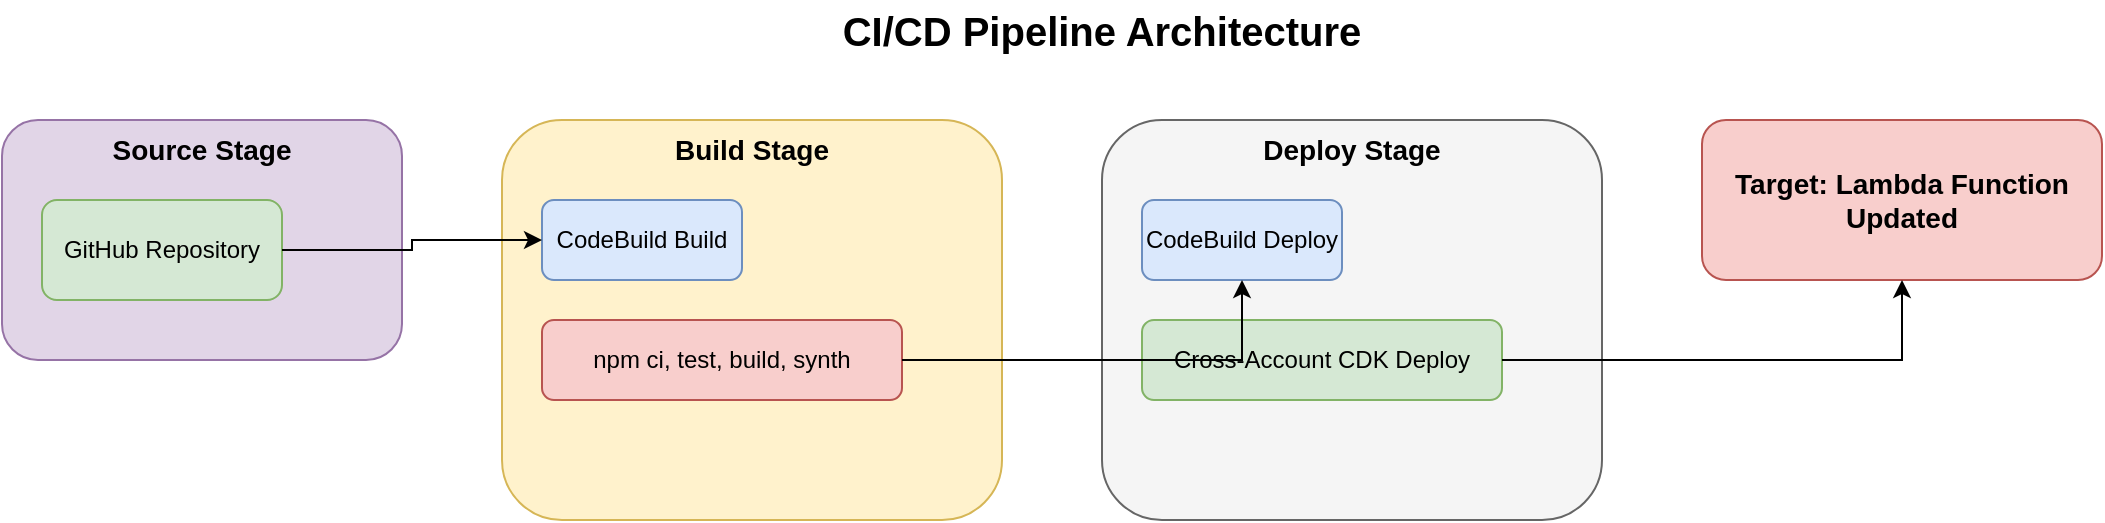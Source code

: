 <mxfile version="21.6.5" type="device">
  <diagram name="CI/CD Pipeline" id="cicd-pipeline">
    <mxGraphModel dx="1422" dy="794" grid="1" gridSize="10" guides="1" tooltips="1" connect="1" arrows="1" fold="1" page="1" pageScale="1" pageWidth="1169" pageHeight="827" math="0" shadow="0">
      <root>
        <mxCell id="0" />
        <mxCell id="1" parent="0" />
        <mxCell id="title" value="CI/CD Pipeline Architecture" style="text;html=1;strokeColor=none;fillColor=none;align=center;verticalAlign=middle;whiteSpace=wrap;rounded=0;fontSize=20;fontStyle=1;" vertex="1" parent="1">
          <mxGeometry x="450" y="20" width="300" height="30" as="geometry" />
        </mxCell>
        <mxCell id="source-stage" value="Source Stage" style="rounded=1;whiteSpace=wrap;html=1;fillColor=#e1d5e7;strokeColor=#9673a6;fontSize=14;fontStyle=1;verticalAlign=top;" vertex="1" parent="1">
          <mxGeometry x="50" y="80" width="200" height="120" as="geometry" />
        </mxCell>
        <mxCell id="github-repo" value="GitHub Repository" style="rounded=1;whiteSpace=wrap;html=1;fillColor=#d5e8d4;strokeColor=#82b366;" vertex="1" parent="1">
          <mxGeometry x="70" y="120" width="120" height="50" as="geometry" />
        </mxCell>
        <mxCell id="build-stage" value="Build Stage" style="rounded=1;whiteSpace=wrap;html=1;fillColor=#fff2cc;strokeColor=#d6b656;fontSize=14;fontStyle=1;verticalAlign=top;" vertex="1" parent="1">
          <mxGeometry x="300" y="80" width="250" height="200" as="geometry" />
        </mxCell>
        <mxCell id="codebuild-build" value="CodeBuild Build" style="rounded=1;whiteSpace=wrap;html=1;fillColor=#dae8fc;strokeColor=#6c8ebf;" vertex="1" parent="1">
          <mxGeometry x="320" y="120" width="100" height="40" as="geometry" />
        </mxCell>
        <mxCell id="npm-steps" value="npm ci, test, build, synth" style="rounded=1;whiteSpace=wrap;html=1;fillColor=#f8cecc;strokeColor=#b85450;" vertex="1" parent="1">
          <mxGeometry x="320" y="180" width="180" height="40" as="geometry" />
        </mxCell>
        <mxCell id="deploy-stage" value="Deploy Stage" style="rounded=1;whiteSpace=wrap;html=1;fillColor=#f5f5f5;strokeColor=#666666;fontSize=14;fontStyle=1;verticalAlign=top;" vertex="1" parent="1">
          <mxGeometry x="600" y="80" width="250" height="200" as="geometry" />
        </mxCell>
        <mxCell id="codebuild-deploy" value="CodeBuild Deploy" style="rounded=1;whiteSpace=wrap;html=1;fillColor=#dae8fc;strokeColor=#6c8ebf;" vertex="1" parent="1">
          <mxGeometry x="620" y="120" width="100" height="40" as="geometry" />
        </mxCell>
        <mxCell id="cdk-deploy" value="Cross-Account CDK Deploy" style="rounded=1;whiteSpace=wrap;html=1;fillColor=#d5e8d4;strokeColor=#82b366;" vertex="1" parent="1">
          <mxGeometry x="620" y="180" width="180" height="40" as="geometry" />
        </mxCell>
        <mxCell id="target-env" value="Target: Lambda Function Updated" style="rounded=1;whiteSpace=wrap;html=1;fillColor=#f8cecc;strokeColor=#b85450;fontSize=14;fontStyle=1;" vertex="1" parent="1">
          <mxGeometry x="900" y="80" width="200" height="80" as="geometry" />
        </mxCell>
        <mxCell id="flow1" value="" style="edgeStyle=orthogonalEdgeStyle;rounded=0;orthogonalLoop=1;jettySize=auto;html=1;" edge="1" parent="1" source="github-repo" target="codebuild-build">
          <mxGeometry relative="1" as="geometry" />
        </mxCell>
        <mxCell id="flow2" value="" style="edgeStyle=orthogonalEdgeStyle;rounded=0;orthogonalLoop=1;jettySize=auto;html=1;" edge="1" parent="1" source="npm-steps" target="codebuild-deploy">
          <mxGeometry relative="1" as="geometry" />
        </mxCell>
        <mxCell id="flow3" value="" style="edgeStyle=orthogonalEdgeStyle;rounded=0;orthogonalLoop=1;jettySize=auto;html=1;" edge="1" parent="1" source="cdk-deploy" target="target-env">
          <mxGeometry relative="1" as="geometry" />
        </mxCell>
      </root>
    </mxGraphModel>
  </diagram>
</mxfile>